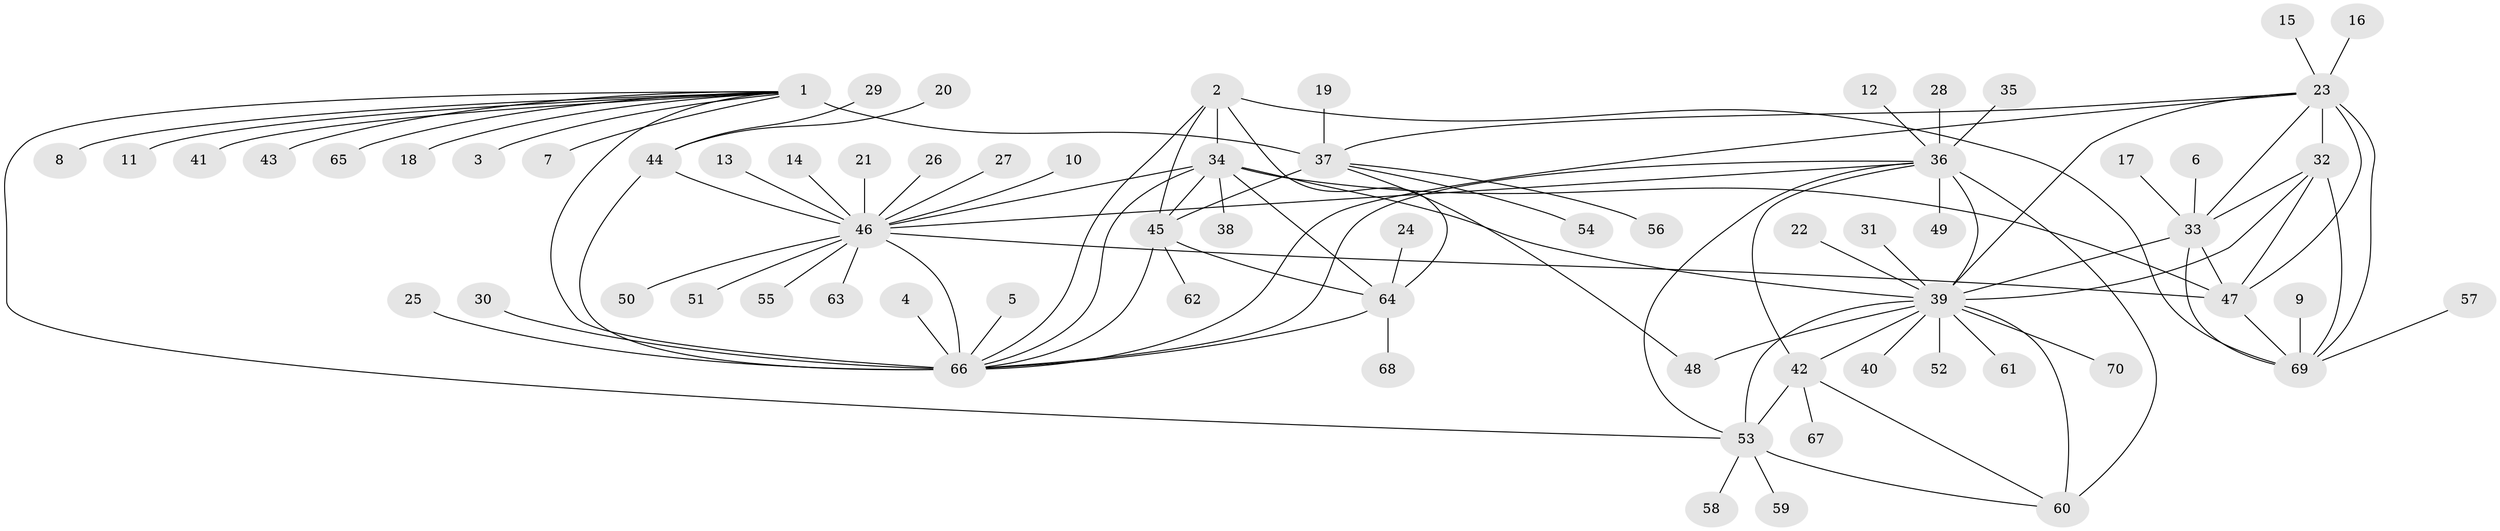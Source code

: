// original degree distribution, {8: 0.06428571428571428, 7: 0.05, 10: 0.04285714285714286, 9: 0.04285714285714286, 11: 0.02857142857142857, 12: 0.007142857142857143, 13: 0.007142857142857143, 14: 0.007142857142857143, 2: 0.1357142857142857, 3: 0.05, 1: 0.5642857142857143}
// Generated by graph-tools (version 1.1) at 2025/50/03/09/25 03:50:40]
// undirected, 70 vertices, 101 edges
graph export_dot {
graph [start="1"]
  node [color=gray90,style=filled];
  1;
  2;
  3;
  4;
  5;
  6;
  7;
  8;
  9;
  10;
  11;
  12;
  13;
  14;
  15;
  16;
  17;
  18;
  19;
  20;
  21;
  22;
  23;
  24;
  25;
  26;
  27;
  28;
  29;
  30;
  31;
  32;
  33;
  34;
  35;
  36;
  37;
  38;
  39;
  40;
  41;
  42;
  43;
  44;
  45;
  46;
  47;
  48;
  49;
  50;
  51;
  52;
  53;
  54;
  55;
  56;
  57;
  58;
  59;
  60;
  61;
  62;
  63;
  64;
  65;
  66;
  67;
  68;
  69;
  70;
  1 -- 3 [weight=1.0];
  1 -- 7 [weight=1.0];
  1 -- 8 [weight=1.0];
  1 -- 11 [weight=1.0];
  1 -- 18 [weight=1.0];
  1 -- 37 [weight=12.0];
  1 -- 41 [weight=1.0];
  1 -- 43 [weight=1.0];
  1 -- 53 [weight=1.0];
  1 -- 65 [weight=1.0];
  1 -- 66 [weight=1.0];
  2 -- 34 [weight=3.0];
  2 -- 45 [weight=1.0];
  2 -- 64 [weight=1.0];
  2 -- 66 [weight=1.0];
  2 -- 69 [weight=1.0];
  4 -- 66 [weight=1.0];
  5 -- 66 [weight=1.0];
  6 -- 33 [weight=1.0];
  9 -- 69 [weight=1.0];
  10 -- 46 [weight=1.0];
  12 -- 36 [weight=1.0];
  13 -- 46 [weight=1.0];
  14 -- 46 [weight=1.0];
  15 -- 23 [weight=1.0];
  16 -- 23 [weight=1.0];
  17 -- 33 [weight=1.0];
  19 -- 37 [weight=1.0];
  20 -- 44 [weight=1.0];
  21 -- 46 [weight=1.0];
  22 -- 39 [weight=1.0];
  23 -- 32 [weight=1.0];
  23 -- 33 [weight=1.0];
  23 -- 37 [weight=1.0];
  23 -- 39 [weight=1.0];
  23 -- 47 [weight=1.0];
  23 -- 66 [weight=1.0];
  23 -- 69 [weight=3.0];
  24 -- 64 [weight=1.0];
  25 -- 66 [weight=1.0];
  26 -- 46 [weight=1.0];
  27 -- 46 [weight=1.0];
  28 -- 36 [weight=1.0];
  29 -- 44 [weight=1.0];
  30 -- 66 [weight=1.0];
  31 -- 39 [weight=1.0];
  32 -- 33 [weight=1.0];
  32 -- 39 [weight=1.0];
  32 -- 47 [weight=1.0];
  32 -- 69 [weight=3.0];
  33 -- 39 [weight=1.0];
  33 -- 47 [weight=1.0];
  33 -- 69 [weight=3.0];
  34 -- 38 [weight=1.0];
  34 -- 39 [weight=1.0];
  34 -- 45 [weight=3.0];
  34 -- 46 [weight=1.0];
  34 -- 47 [weight=2.0];
  34 -- 64 [weight=3.0];
  34 -- 66 [weight=3.0];
  35 -- 36 [weight=1.0];
  36 -- 39 [weight=3.0];
  36 -- 42 [weight=1.0];
  36 -- 46 [weight=1.0];
  36 -- 49 [weight=1.0];
  36 -- 53 [weight=1.0];
  36 -- 60 [weight=1.0];
  36 -- 66 [weight=1.0];
  37 -- 45 [weight=1.0];
  37 -- 48 [weight=1.0];
  37 -- 54 [weight=1.0];
  37 -- 56 [weight=1.0];
  39 -- 40 [weight=1.0];
  39 -- 42 [weight=3.0];
  39 -- 48 [weight=1.0];
  39 -- 52 [weight=1.0];
  39 -- 53 [weight=3.0];
  39 -- 60 [weight=3.0];
  39 -- 61 [weight=1.0];
  39 -- 70 [weight=1.0];
  42 -- 53 [weight=1.0];
  42 -- 60 [weight=1.0];
  42 -- 67 [weight=1.0];
  44 -- 46 [weight=5.0];
  44 -- 66 [weight=1.0];
  45 -- 62 [weight=1.0];
  45 -- 64 [weight=1.0];
  45 -- 66 [weight=1.0];
  46 -- 47 [weight=1.0];
  46 -- 50 [weight=1.0];
  46 -- 51 [weight=1.0];
  46 -- 55 [weight=1.0];
  46 -- 63 [weight=1.0];
  46 -- 66 [weight=5.0];
  47 -- 69 [weight=3.0];
  53 -- 58 [weight=1.0];
  53 -- 59 [weight=1.0];
  53 -- 60 [weight=1.0];
  57 -- 69 [weight=1.0];
  64 -- 66 [weight=1.0];
  64 -- 68 [weight=1.0];
}
